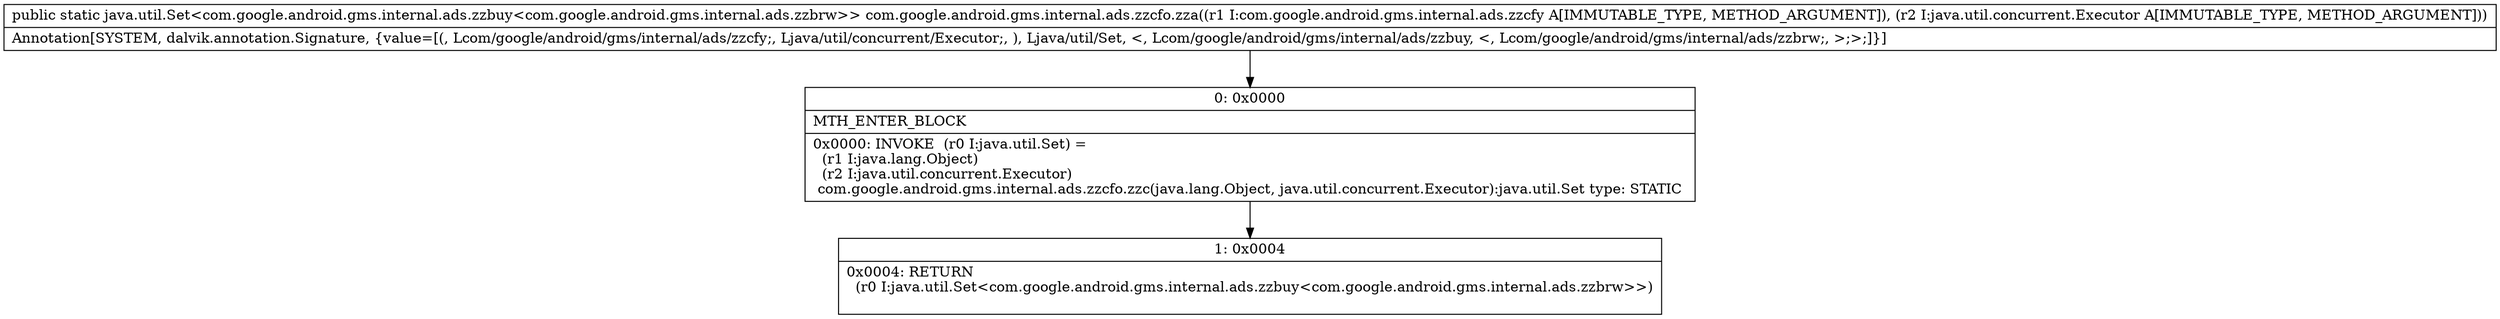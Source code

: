 digraph "CFG forcom.google.android.gms.internal.ads.zzcfo.zza(Lcom\/google\/android\/gms\/internal\/ads\/zzcfy;Ljava\/util\/concurrent\/Executor;)Ljava\/util\/Set;" {
Node_0 [shape=record,label="{0\:\ 0x0000|MTH_ENTER_BLOCK\l|0x0000: INVOKE  (r0 I:java.util.Set) = \l  (r1 I:java.lang.Object)\l  (r2 I:java.util.concurrent.Executor)\l com.google.android.gms.internal.ads.zzcfo.zzc(java.lang.Object, java.util.concurrent.Executor):java.util.Set type: STATIC \l}"];
Node_1 [shape=record,label="{1\:\ 0x0004|0x0004: RETURN  \l  (r0 I:java.util.Set\<com.google.android.gms.internal.ads.zzbuy\<com.google.android.gms.internal.ads.zzbrw\>\>)\l \l}"];
MethodNode[shape=record,label="{public static java.util.Set\<com.google.android.gms.internal.ads.zzbuy\<com.google.android.gms.internal.ads.zzbrw\>\> com.google.android.gms.internal.ads.zzcfo.zza((r1 I:com.google.android.gms.internal.ads.zzcfy A[IMMUTABLE_TYPE, METHOD_ARGUMENT]), (r2 I:java.util.concurrent.Executor A[IMMUTABLE_TYPE, METHOD_ARGUMENT]))  | Annotation[SYSTEM, dalvik.annotation.Signature, \{value=[(, Lcom\/google\/android\/gms\/internal\/ads\/zzcfy;, Ljava\/util\/concurrent\/Executor;, ), Ljava\/util\/Set, \<, Lcom\/google\/android\/gms\/internal\/ads\/zzbuy, \<, Lcom\/google\/android\/gms\/internal\/ads\/zzbrw;, \>;\>;]\}]\l}"];
MethodNode -> Node_0;
Node_0 -> Node_1;
}

